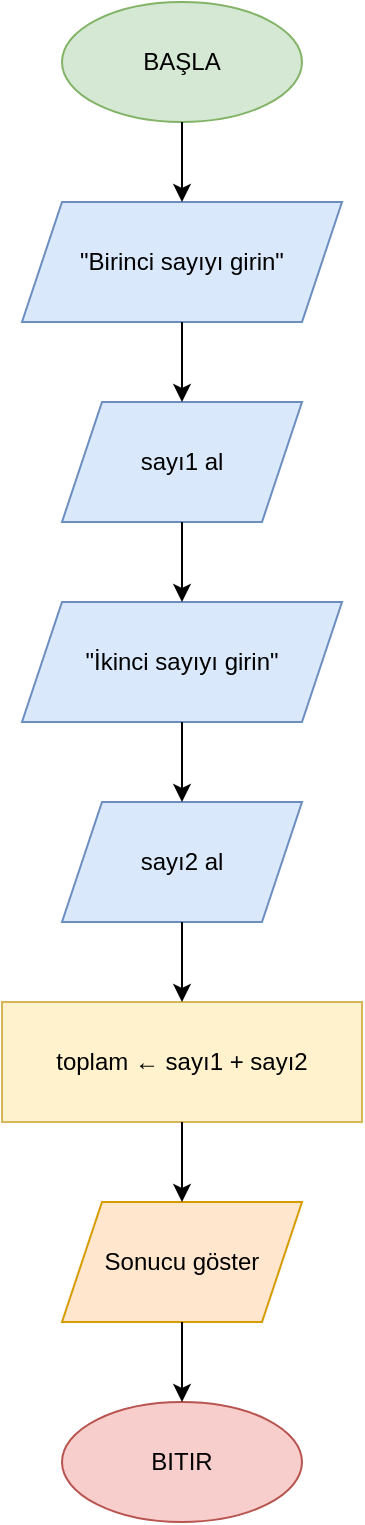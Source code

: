 <mxfile version="22.0.0">
  <diagram name="Toplama Algoritması" id="flowchart">
    <mxGraphModel dx="1422" dy="794" grid="1" gridSize="10" guides="1" tooltips="1" connect="1" arrows="1" fold="1" page="1" pageScale="1" pageWidth="827" pageHeight="1169" math="0" shadow="0">
      <root>
        <mxCell id="0"/>
        <mxCell id="1" parent="0"/>
        
        <!-- BAŞLA -->
        <mxCell id="start" value="BAŞLA" style="ellipse;whiteSpace=wrap;html=1;fillColor=#d5e8d4;strokeColor=#82b366;" vertex="1" parent="1">
          <mxGeometry x="340" y="40" width="120" height="60" as="geometry"/>
        </mxCell>
        
        <!-- Birinci sayıyı girin -->
        <mxCell id="input1" value="&quot;Birinci sayıyı girin&quot;" style="shape=parallelogram;perimeter=parallelogramPerimeter;whiteSpace=wrap;html=1;fixedSize=1;fillColor=#dae8fc;strokeColor=#6c8ebf;" vertex="1" parent="1">
          <mxGeometry x="320" y="140" width="160" height="60" as="geometry"/>
        </mxCell>
        
        <!-- sayı1 al -->
        <mxCell id="read1" value="sayı1 al" style="shape=parallelogram;perimeter=parallelogramPerimeter;whiteSpace=wrap;html=1;fixedSize=1;fillColor=#dae8fc;strokeColor=#6c8ebf;" vertex="1" parent="1">
          <mxGeometry x="340" y="240" width="120" height="60" as="geometry"/>
        </mxCell>
        
        <!-- İkinci sayıyı girin -->
        <mxCell id="input2" value="&quot;İkinci sayıyı girin&quot;" style="shape=parallelogram;perimeter=parallelogramPerimeter;whiteSpace=wrap;html=1;fixedSize=1;fillColor=#dae8fc;strokeColor=#6c8ebf;" vertex="1" parent="1">
          <mxGeometry x="320" y="340" width="160" height="60" as="geometry"/>
        </mxCell>
        
        <!-- sayı2 al -->
        <mxCell id="read2" value="sayı2 al" style="shape=parallelogram;perimeter=parallelogramPerimeter;whiteSpace=wrap;html=1;fixedSize=1;fillColor=#dae8fc;strokeColor=#6c8ebf;" vertex="1" parent="1">
          <mxGeometry x="340" y="440" width="120" height="60" as="geometry"/>
        </mxCell>
        
        <!-- toplam hesaplama -->
        <mxCell id="calculate" value="toplam ← sayı1 + sayı2" style="rounded=0;whiteSpace=wrap;html=1;fillColor=#fff2cc;strokeColor=#d6b656;" vertex="1" parent="1">
          <mxGeometry x="310" y="540" width="180" height="60" as="geometry"/>
        </mxCell>
        
        <!-- Sonucu göster -->
        <mxCell id="output" value="Sonucu göster" style="shape=parallelogram;perimeter=parallelogramPerimeter;whiteSpace=wrap;html=1;fixedSize=1;fillColor=#ffe6cc;strokeColor=#d79b00;" vertex="1" parent="1">
          <mxGeometry x="340" y="640" width="120" height="60" as="geometry"/>
        </mxCell>
        
        <!-- BITIR -->
        <mxCell id="end" value="BITIR" style="ellipse;whiteSpace=wrap;html=1;fillColor=#f8cecc;strokeColor=#b85450;" vertex="1" parent="1">
          <mxGeometry x="340" y="740" width="120" height="60" as="geometry"/>
        </mxCell>
        
        <!-- Connections -->
        <mxCell id="edge1" edge="1" parent="1" source="start" target="input1">
          <mxGeometry relative="1" as="geometry"/>
        </mxCell>
        <mxCell id="edge2" edge="1" parent="1" source="input1" target="read1">
          <mxGeometry relative="1" as="geometry"/>
        </mxCell>
        <mxCell id="edge3" edge="1" parent="1" source="read1" target="input2">
          <mxGeometry relative="1" as="geometry"/>
        </mxCell>
        <mxCell id="edge4" edge="1" parent="1" source="input2" target="read2">
          <mxGeometry relative="1" as="geometry"/>
        </mxCell>
        <mxCell id="edge5" edge="1" parent="1" source="read2" target="calculate">
          <mxGeometry relative="1" as="geometry"/>
        </mxCell>
        <mxCell id="edge6" edge="1" parent="1" source="calculate" target="output">
          <mxGeometry relative="1" as="geometry"/>
        </mxCell>
        <mxCell id="edge7" edge="1" parent="1" source="output" target="end">
          <mxGeometry relative="1" as="geometry"/>
        </mxCell>
        
      </root>
    </mxGraphModel>
  </diagram>
</mxfile>